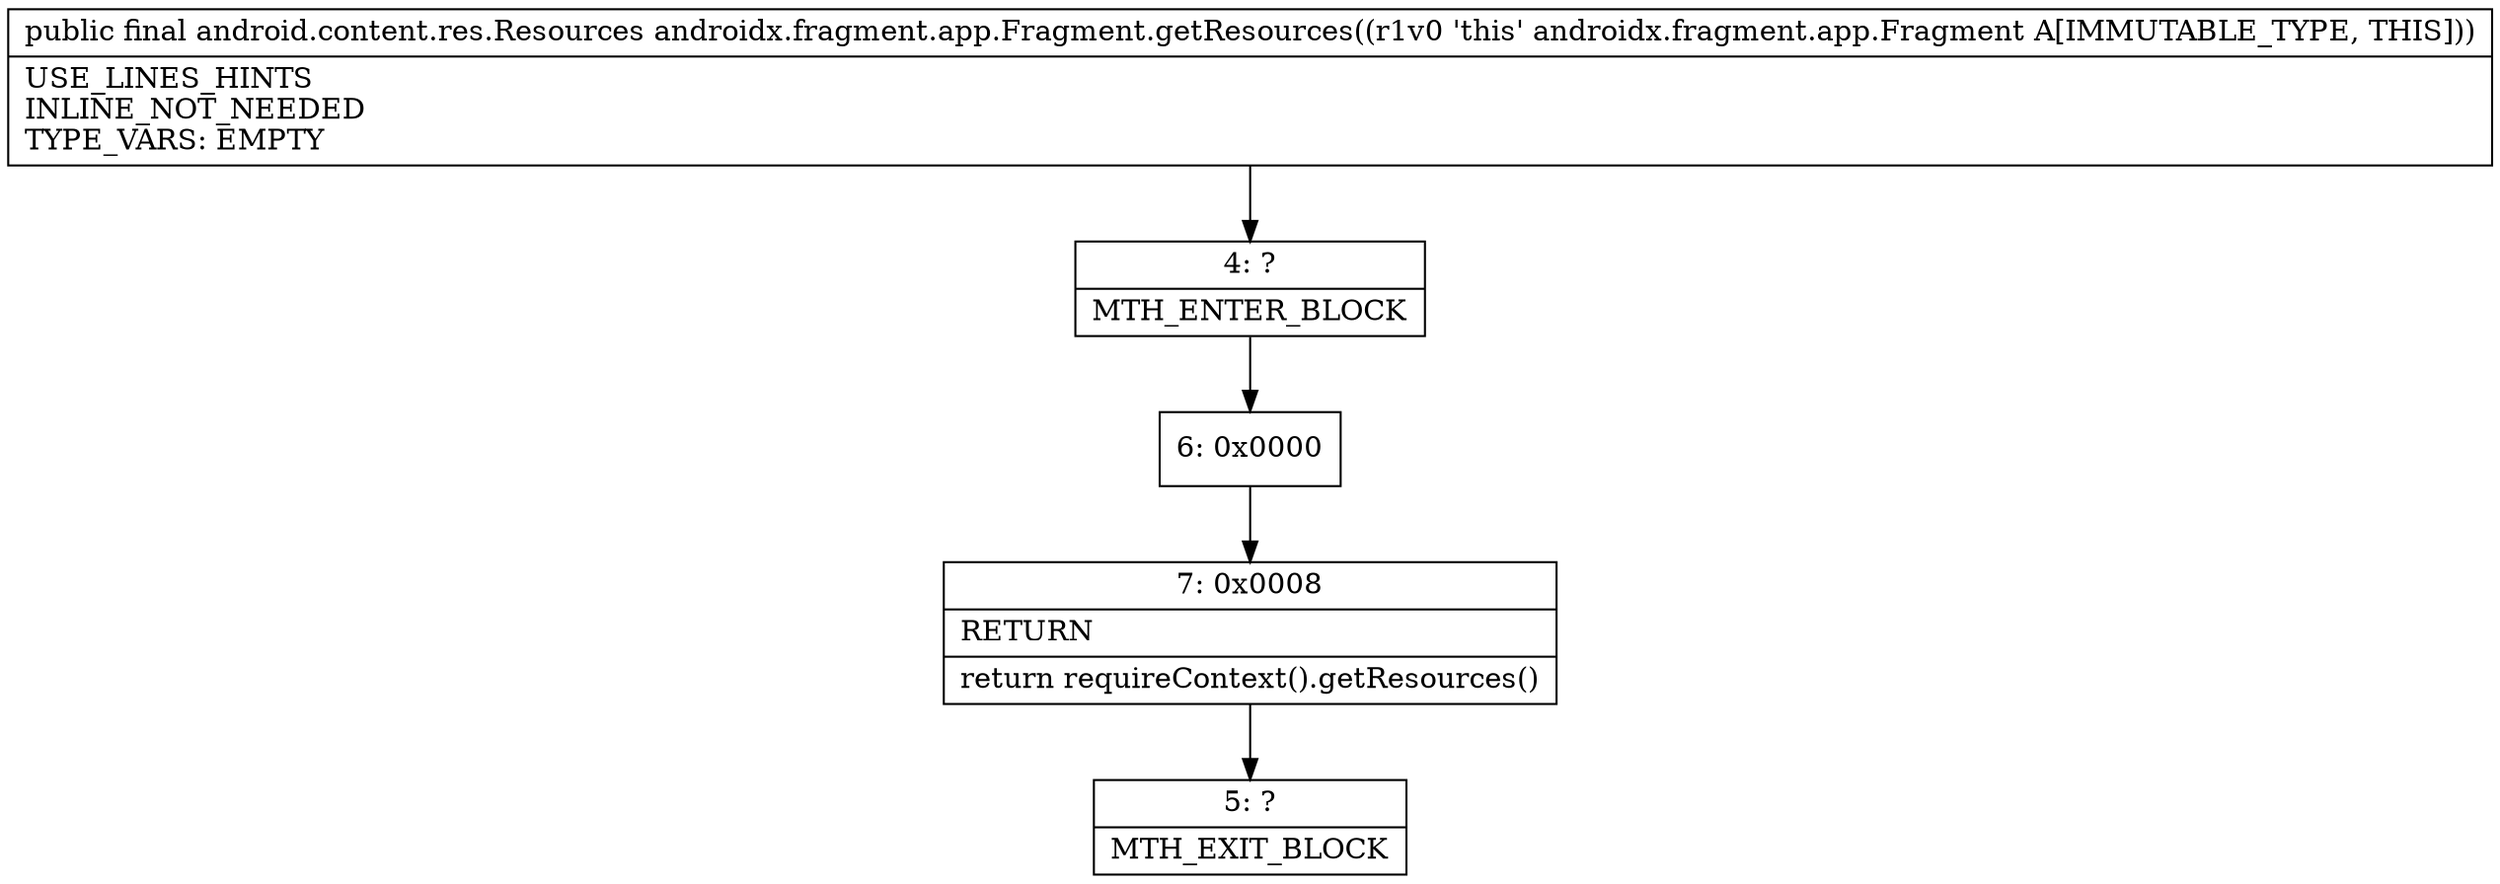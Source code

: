 digraph "CFG forandroidx.fragment.app.Fragment.getResources()Landroid\/content\/res\/Resources;" {
Node_4 [shape=record,label="{4\:\ ?|MTH_ENTER_BLOCK\l}"];
Node_6 [shape=record,label="{6\:\ 0x0000}"];
Node_7 [shape=record,label="{7\:\ 0x0008|RETURN\l|return requireContext().getResources()\l}"];
Node_5 [shape=record,label="{5\:\ ?|MTH_EXIT_BLOCK\l}"];
MethodNode[shape=record,label="{public final android.content.res.Resources androidx.fragment.app.Fragment.getResources((r1v0 'this' androidx.fragment.app.Fragment A[IMMUTABLE_TYPE, THIS]))  | USE_LINES_HINTS\lINLINE_NOT_NEEDED\lTYPE_VARS: EMPTY\l}"];
MethodNode -> Node_4;Node_4 -> Node_6;
Node_6 -> Node_7;
Node_7 -> Node_5;
}

